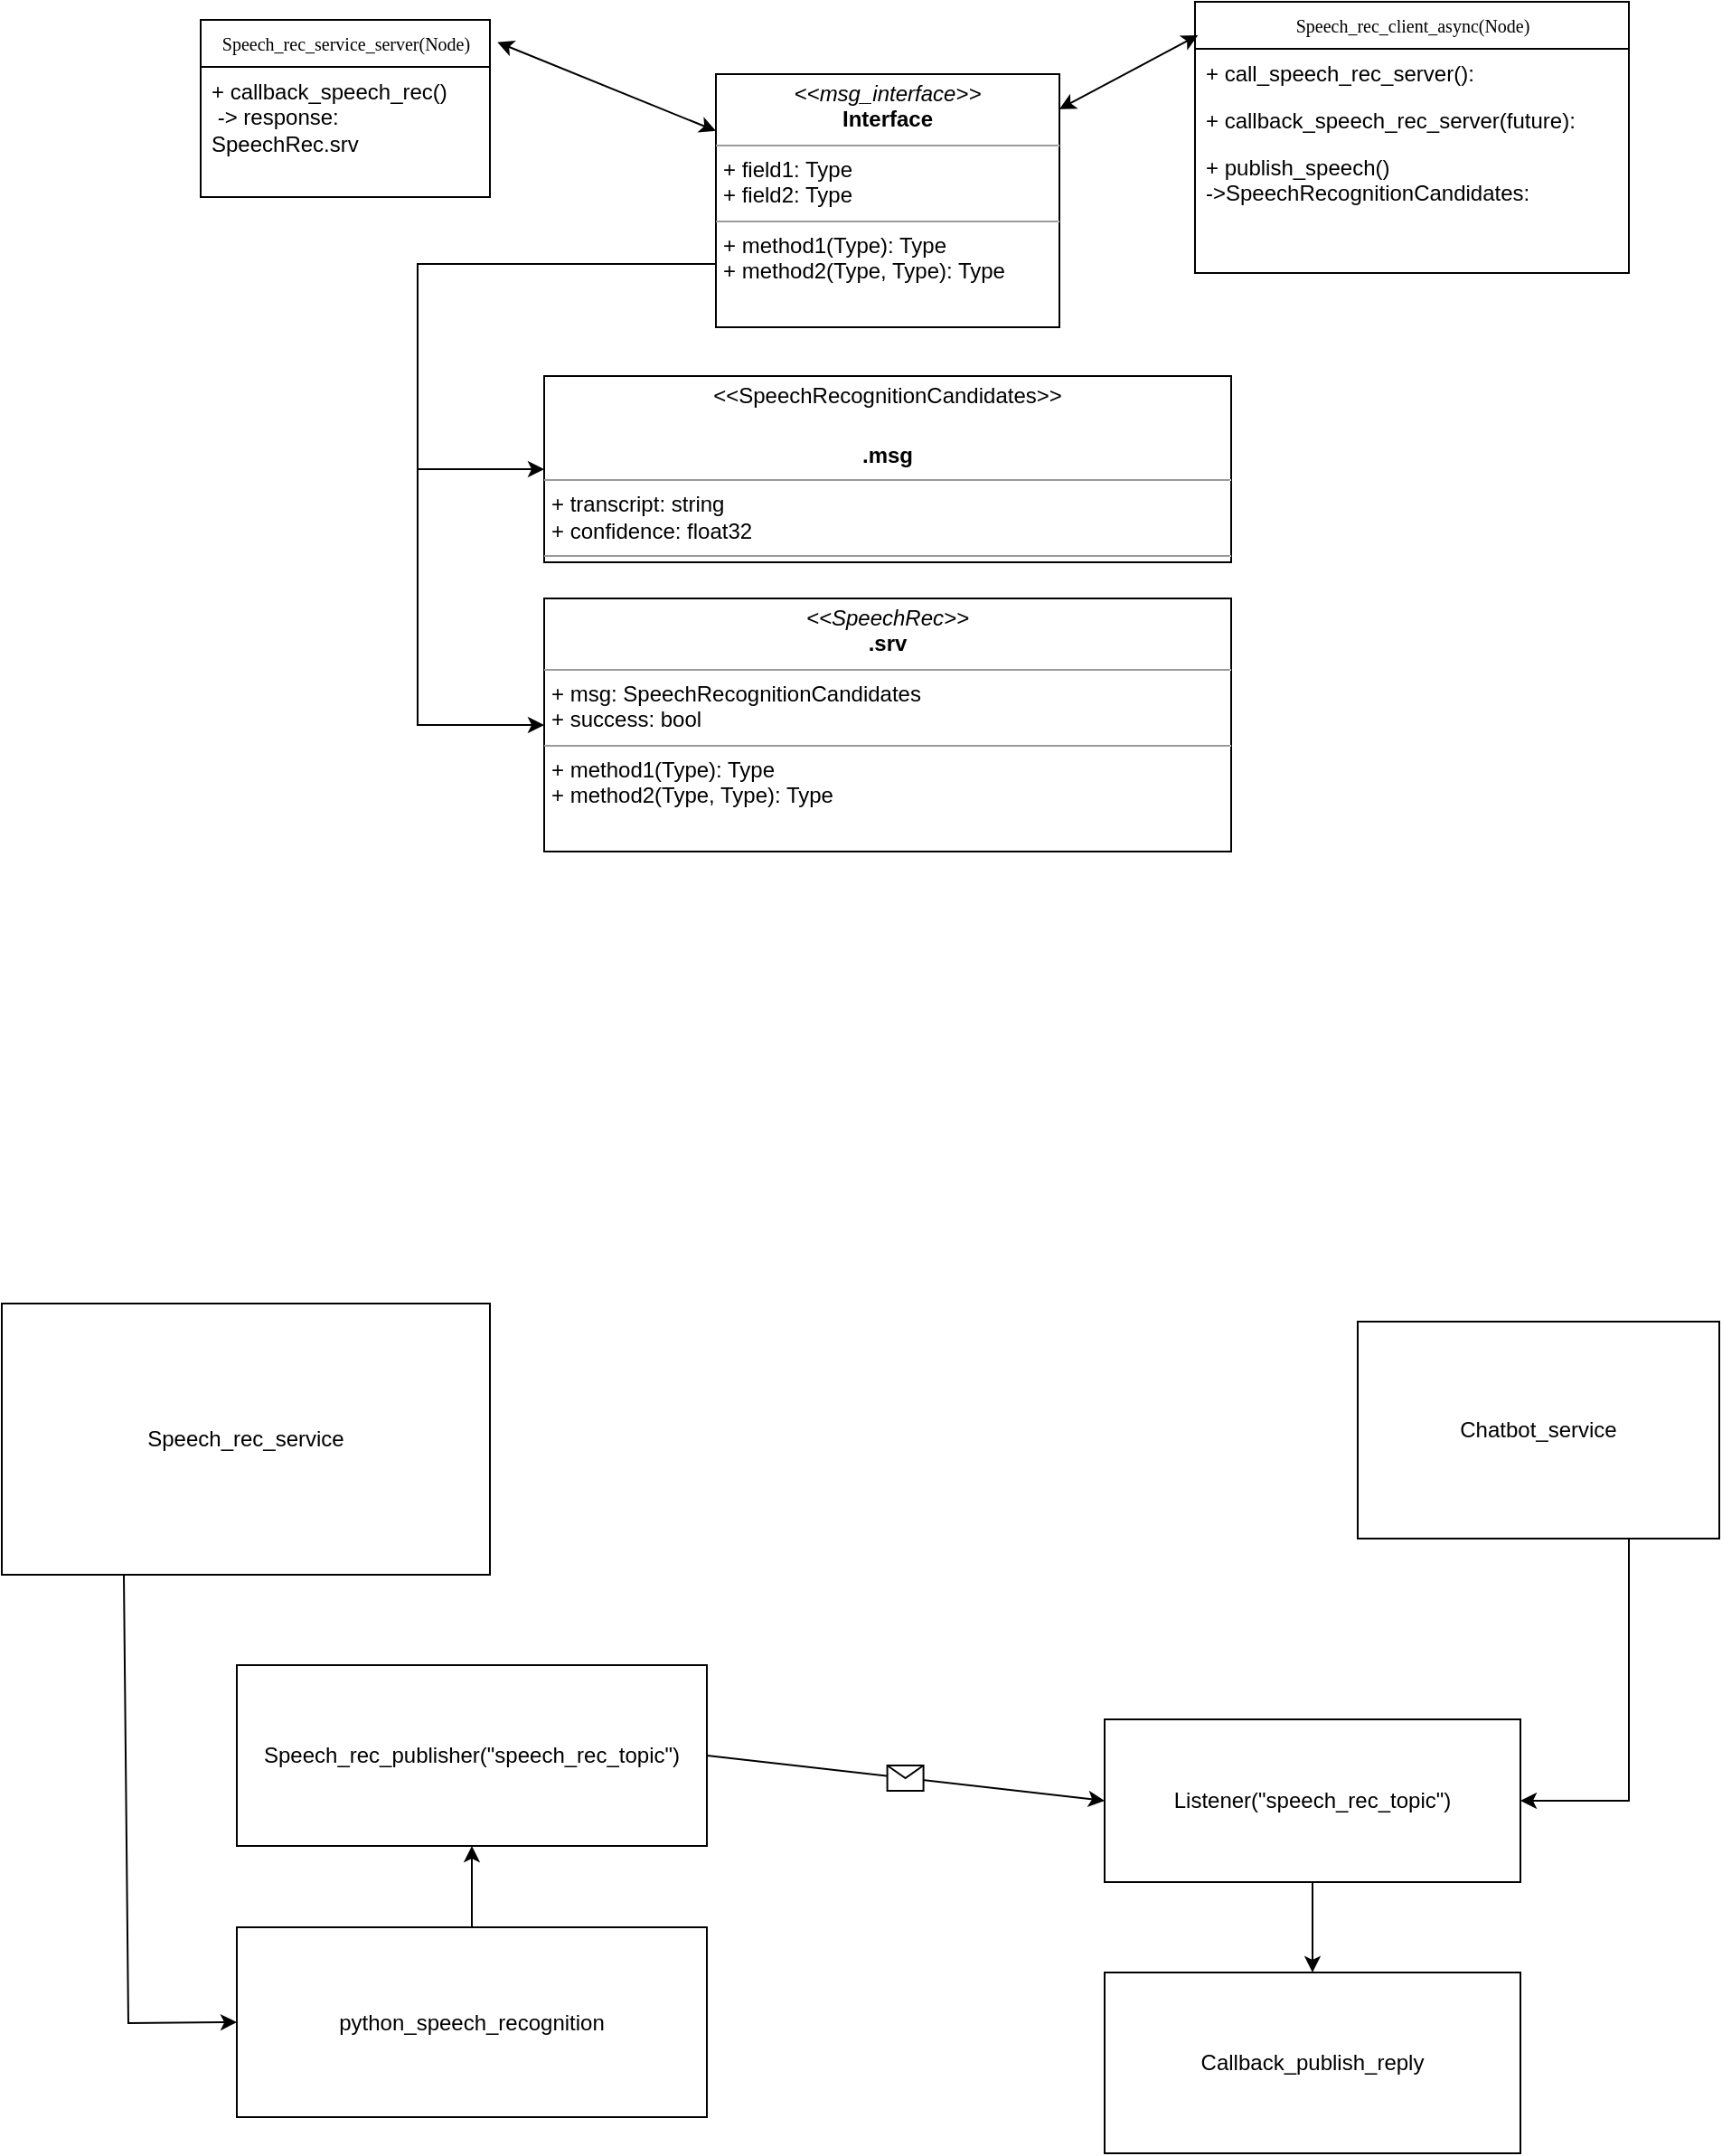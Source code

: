 <mxfile version="21.1.2" type="github">
  <diagram name="Page-1" id="58cdce13-f638-feb5-8d6f-7d28b1aa9fa0">
    <mxGraphModel dx="1259" dy="712" grid="1" gridSize="10" guides="1" tooltips="1" connect="1" arrows="1" fold="1" page="1" pageScale="1" pageWidth="1100" pageHeight="850" background="none" math="0" shadow="0">
      <root>
        <mxCell id="0" />
        <mxCell id="1" parent="0" />
        <mxCell id="oMgfhoWl7ZElJOkDo25w-1" value="Speech_rec_service_server(Node)" style="swimlane;html=1;fontStyle=0;childLayout=stackLayout;horizontal=1;startSize=26;fillColor=none;horizontalStack=0;resizeParent=1;resizeLast=0;collapsible=1;marginBottom=0;swimlaneFillColor=#ffffff;rounded=0;shadow=0;comic=0;labelBackgroundColor=none;strokeWidth=1;fontFamily=Verdana;fontSize=10;align=center;" vertex="1" parent="1">
          <mxGeometry x="190" y="160" width="160" height="98" as="geometry" />
        </mxCell>
        <mxCell id="oMgfhoWl7ZElJOkDo25w-2" value="+ callback_speech_rec()&amp;nbsp; &amp;nbsp; &amp;nbsp;-&amp;gt; response: SpeechRec.srv" style="text;html=1;strokeColor=none;fillColor=none;align=left;verticalAlign=top;spacingLeft=4;spacingRight=4;whiteSpace=wrap;overflow=hidden;rotatable=0;points=[[0,0.5],[1,0.5]];portConstraint=eastwest;" vertex="1" parent="oMgfhoWl7ZElJOkDo25w-1">
          <mxGeometry y="26" width="160" height="72" as="geometry" />
        </mxCell>
        <mxCell id="oMgfhoWl7ZElJOkDo25w-3" value="Speech_rec_client_async(Node)" style="swimlane;html=1;fontStyle=0;childLayout=stackLayout;horizontal=1;startSize=26;fillColor=none;horizontalStack=0;resizeParent=1;resizeLast=0;collapsible=1;marginBottom=0;swimlaneFillColor=#ffffff;rounded=0;shadow=0;comic=0;labelBackgroundColor=none;strokeWidth=1;fontFamily=Verdana;fontSize=10;align=center;" vertex="1" parent="1">
          <mxGeometry x="740" y="150" width="240" height="150" as="geometry" />
        </mxCell>
        <mxCell id="oMgfhoWl7ZElJOkDo25w-4" value="+ call_speech_rec_server():&amp;nbsp;" style="text;html=1;strokeColor=none;fillColor=none;align=left;verticalAlign=top;spacingLeft=4;spacingRight=4;whiteSpace=wrap;overflow=hidden;rotatable=0;points=[[0,0.5],[1,0.5]];portConstraint=eastwest;" vertex="1" parent="oMgfhoWl7ZElJOkDo25w-3">
          <mxGeometry y="26" width="240" height="26" as="geometry" />
        </mxCell>
        <mxCell id="oMgfhoWl7ZElJOkDo25w-5" value="+ callback_speech_rec_server(future):" style="text;html=1;strokeColor=none;fillColor=none;align=left;verticalAlign=top;spacingLeft=4;spacingRight=4;whiteSpace=wrap;overflow=hidden;rotatable=0;points=[[0,0.5],[1,0.5]];portConstraint=eastwest;" vertex="1" parent="oMgfhoWl7ZElJOkDo25w-3">
          <mxGeometry y="52" width="240" height="26" as="geometry" />
        </mxCell>
        <mxCell id="oMgfhoWl7ZElJOkDo25w-6" value="+ publish_speech()&amp;nbsp; &amp;nbsp; &amp;nbsp; &amp;nbsp; &amp;nbsp; &amp;nbsp; &amp;nbsp; &amp;nbsp; &amp;nbsp; &amp;nbsp; &amp;nbsp; &amp;nbsp; &amp;nbsp; &amp;nbsp; &amp;nbsp; &amp;nbsp; &amp;nbsp; &amp;nbsp; &amp;nbsp; -&amp;gt;SpeechRecognitionCandidates:" style="text;html=1;strokeColor=none;fillColor=none;align=left;verticalAlign=top;spacingLeft=4;spacingRight=4;whiteSpace=wrap;overflow=hidden;rotatable=0;points=[[0,0.5],[1,0.5]];portConstraint=eastwest;" vertex="1" parent="oMgfhoWl7ZElJOkDo25w-3">
          <mxGeometry y="78" width="240" height="72" as="geometry" />
        </mxCell>
        <mxCell id="oMgfhoWl7ZElJOkDo25w-7" value="&lt;p style=&quot;margin:0px;margin-top:4px;text-align:center;&quot;&gt;&amp;lt;&amp;lt;SpeechRecognitionCandidates&amp;gt;&amp;gt;&lt;/p&gt;&lt;br&gt;&lt;p style=&quot;margin:0px;margin-top:4px;text-align:center;&quot;&gt;&lt;b&gt;.msg&lt;/b&gt;&lt;/p&gt;&lt;hr size=&quot;1&quot;&gt;&lt;p style=&quot;margin:0px;margin-left:4px;&quot;&gt;+ transcript: string&lt;br&gt;+ confidence: float32&lt;/p&gt;&lt;hr size=&quot;1&quot;&gt;&lt;p style=&quot;margin:0px;margin-left:4px;&quot;&gt;&lt;br&gt;&lt;/p&gt;" style="verticalAlign=top;align=left;overflow=fill;fontSize=12;fontFamily=Helvetica;html=1;rounded=0;shadow=0;comic=0;labelBackgroundColor=none;strokeWidth=1" vertex="1" parent="1">
          <mxGeometry x="380" y="357" width="380" height="103" as="geometry" />
        </mxCell>
        <mxCell id="oMgfhoWl7ZElJOkDo25w-8" value="&lt;p style=&quot;margin:0px;margin-top:4px;text-align:center;&quot;&gt;&lt;i&gt;&amp;lt;&amp;lt;SpeechRec&amp;gt;&amp;gt;&lt;/i&gt;&lt;br&gt;&lt;b&gt;.srv&lt;/b&gt;&lt;/p&gt;&lt;hr size=&quot;1&quot;&gt;&lt;p style=&quot;margin:0px;margin-left:4px;&quot;&gt;+ msg: SpeechRecognitionCandidates&lt;br&gt;+ success: bool&lt;/p&gt;&lt;hr size=&quot;1&quot;&gt;&lt;p style=&quot;margin:0px;margin-left:4px;&quot;&gt;+ method1(Type): Type&lt;br&gt;+ method2(Type, Type): Type&lt;/p&gt;" style="verticalAlign=top;align=left;overflow=fill;fontSize=12;fontFamily=Helvetica;html=1;rounded=0;shadow=0;comic=0;labelBackgroundColor=none;strokeWidth=1" vertex="1" parent="1">
          <mxGeometry x="380" y="480" width="380" height="140" as="geometry" />
        </mxCell>
        <mxCell id="oMgfhoWl7ZElJOkDo25w-9" style="edgeStyle=orthogonalEdgeStyle;rounded=0;orthogonalLoop=1;jettySize=auto;html=1;exitX=0;exitY=0.75;exitDx=0;exitDy=0;entryX=0;entryY=0.5;entryDx=0;entryDy=0;" edge="1" parent="1" source="oMgfhoWl7ZElJOkDo25w-11" target="oMgfhoWl7ZElJOkDo25w-7">
          <mxGeometry relative="1" as="geometry">
            <mxPoint x="310" y="410" as="targetPoint" />
            <Array as="points">
              <mxPoint x="310" y="295" />
              <mxPoint x="310" y="408" />
            </Array>
          </mxGeometry>
        </mxCell>
        <mxCell id="oMgfhoWl7ZElJOkDo25w-10" style="edgeStyle=orthogonalEdgeStyle;rounded=0;orthogonalLoop=1;jettySize=auto;html=1;exitX=0;exitY=0.75;exitDx=0;exitDy=0;entryX=0;entryY=0.5;entryDx=0;entryDy=0;" edge="1" parent="1" source="oMgfhoWl7ZElJOkDo25w-11" target="oMgfhoWl7ZElJOkDo25w-8">
          <mxGeometry relative="1" as="geometry">
            <mxPoint x="310" y="550" as="targetPoint" />
            <Array as="points">
              <mxPoint x="310" y="295" />
              <mxPoint x="310" y="550" />
            </Array>
          </mxGeometry>
        </mxCell>
        <mxCell id="oMgfhoWl7ZElJOkDo25w-11" value="&lt;p style=&quot;margin:0px;margin-top:4px;text-align:center;&quot;&gt;&lt;i&gt;&amp;lt;&amp;lt;msg_interface&amp;gt;&amp;gt;&lt;/i&gt;&lt;br&gt;&lt;b&gt;Interface&lt;/b&gt;&lt;/p&gt;&lt;hr size=&quot;1&quot;&gt;&lt;p style=&quot;margin:0px;margin-left:4px;&quot;&gt;+ field1: Type&lt;br&gt;+ field2: Type&lt;/p&gt;&lt;hr size=&quot;1&quot;&gt;&lt;p style=&quot;margin:0px;margin-left:4px;&quot;&gt;+ method1(Type): Type&lt;br&gt;+ method2(Type, Type): Type&lt;/p&gt;" style="verticalAlign=top;align=left;overflow=fill;fontSize=12;fontFamily=Helvetica;html=1;rounded=0;shadow=0;comic=0;labelBackgroundColor=none;strokeWidth=1" vertex="1" parent="1">
          <mxGeometry x="475" y="190" width="190" height="140" as="geometry" />
        </mxCell>
        <mxCell id="oMgfhoWl7ZElJOkDo25w-12" value="" style="endArrow=classic;startArrow=classic;html=1;rounded=0;entryX=0.007;entryY=0.123;entryDx=0;entryDy=0;entryPerimeter=0;" edge="1" parent="1" source="oMgfhoWl7ZElJOkDo25w-11" target="oMgfhoWl7ZElJOkDo25w-3">
          <mxGeometry width="50" height="50" relative="1" as="geometry">
            <mxPoint x="720" y="250" as="sourcePoint" />
            <mxPoint x="770" y="200" as="targetPoint" />
          </mxGeometry>
        </mxCell>
        <mxCell id="oMgfhoWl7ZElJOkDo25w-13" value="" style="endArrow=classic;startArrow=classic;html=1;rounded=0;exitX=1.026;exitY=0.126;exitDx=0;exitDy=0;exitPerimeter=0;" edge="1" parent="1" source="oMgfhoWl7ZElJOkDo25w-1" target="oMgfhoWl7ZElJOkDo25w-11">
          <mxGeometry width="50" height="50" relative="1" as="geometry">
            <mxPoint x="400" y="220" as="sourcePoint" />
            <mxPoint x="450" y="170" as="targetPoint" />
          </mxGeometry>
        </mxCell>
        <mxCell id="oMgfhoWl7ZElJOkDo25w-14" value="Speech_rec_service" style="rounded=0;whiteSpace=wrap;html=1;" vertex="1" parent="1">
          <mxGeometry x="80" y="870" width="270" height="150" as="geometry" />
        </mxCell>
        <mxCell id="oMgfhoWl7ZElJOkDo25w-15" value="Speech_rec_publisher(&quot;speech_rec_topic&quot;)" style="rounded=0;whiteSpace=wrap;html=1;" vertex="1" parent="1">
          <mxGeometry x="210" y="1070" width="260" height="100" as="geometry" />
        </mxCell>
        <mxCell id="oMgfhoWl7ZElJOkDo25w-16" value="" style="endArrow=classic;html=1;rounded=0;exitX=0.25;exitY=1;exitDx=0;exitDy=0;entryX=0;entryY=0.5;entryDx=0;entryDy=0;" edge="1" parent="1" source="oMgfhoWl7ZElJOkDo25w-14" target="oMgfhoWl7ZElJOkDo25w-25">
          <mxGeometry width="50" height="50" relative="1" as="geometry">
            <mxPoint x="440" y="1190" as="sourcePoint" />
            <mxPoint x="490" y="1140" as="targetPoint" />
            <Array as="points">
              <mxPoint x="150" y="1268" />
            </Array>
          </mxGeometry>
        </mxCell>
        <mxCell id="oMgfhoWl7ZElJOkDo25w-19" style="edgeStyle=orthogonalEdgeStyle;rounded=0;orthogonalLoop=1;jettySize=auto;html=1;exitX=0.75;exitY=1;exitDx=0;exitDy=0;entryX=1;entryY=0.5;entryDx=0;entryDy=0;" edge="1" parent="1" source="oMgfhoWl7ZElJOkDo25w-17" target="oMgfhoWl7ZElJOkDo25w-18">
          <mxGeometry relative="1" as="geometry" />
        </mxCell>
        <mxCell id="oMgfhoWl7ZElJOkDo25w-17" value="Chatbot_service" style="rounded=0;whiteSpace=wrap;html=1;" vertex="1" parent="1">
          <mxGeometry x="830" y="880" width="200" height="120" as="geometry" />
        </mxCell>
        <mxCell id="oMgfhoWl7ZElJOkDo25w-18" value="Listener(&quot;speech_rec_topic&quot;)" style="rounded=0;whiteSpace=wrap;html=1;" vertex="1" parent="1">
          <mxGeometry x="690" y="1100" width="230" height="90" as="geometry" />
        </mxCell>
        <mxCell id="oMgfhoWl7ZElJOkDo25w-21" value="" style="endArrow=classic;html=1;rounded=0;exitX=1;exitY=0.5;exitDx=0;exitDy=0;entryX=0;entryY=0.5;entryDx=0;entryDy=0;" edge="1" parent="1" source="oMgfhoWl7ZElJOkDo25w-15" target="oMgfhoWl7ZElJOkDo25w-18">
          <mxGeometry relative="1" as="geometry">
            <mxPoint x="520" y="1140" as="sourcePoint" />
            <mxPoint x="620" y="1140" as="targetPoint" />
          </mxGeometry>
        </mxCell>
        <mxCell id="oMgfhoWl7ZElJOkDo25w-22" value="" style="shape=message;html=1;outlineConnect=0;" vertex="1" parent="oMgfhoWl7ZElJOkDo25w-21">
          <mxGeometry width="20" height="14" relative="1" as="geometry">
            <mxPoint x="-10" y="-7" as="offset" />
          </mxGeometry>
        </mxCell>
        <mxCell id="oMgfhoWl7ZElJOkDo25w-23" value="Callback_publish_reply" style="rounded=0;whiteSpace=wrap;html=1;" vertex="1" parent="1">
          <mxGeometry x="690" y="1240" width="230" height="100" as="geometry" />
        </mxCell>
        <mxCell id="oMgfhoWl7ZElJOkDo25w-25" value="python_speech_recognition" style="rounded=0;whiteSpace=wrap;html=1;" vertex="1" parent="1">
          <mxGeometry x="210" y="1215" width="260" height="105" as="geometry" />
        </mxCell>
        <mxCell id="oMgfhoWl7ZElJOkDo25w-26" value="" style="endArrow=classic;html=1;rounded=0;exitX=0.5;exitY=0;exitDx=0;exitDy=0;entryX=0.5;entryY=1;entryDx=0;entryDy=0;" edge="1" parent="1" source="oMgfhoWl7ZElJOkDo25w-25" target="oMgfhoWl7ZElJOkDo25w-15">
          <mxGeometry width="50" height="50" relative="1" as="geometry">
            <mxPoint x="350" y="1230" as="sourcePoint" />
            <mxPoint x="400" y="1180" as="targetPoint" />
          </mxGeometry>
        </mxCell>
        <mxCell id="oMgfhoWl7ZElJOkDo25w-27" value="" style="endArrow=classic;html=1;rounded=0;entryX=0.5;entryY=0;entryDx=0;entryDy=0;exitX=0.5;exitY=1;exitDx=0;exitDy=0;" edge="1" parent="1" source="oMgfhoWl7ZElJOkDo25w-18" target="oMgfhoWl7ZElJOkDo25w-23">
          <mxGeometry width="50" height="50" relative="1" as="geometry">
            <mxPoint x="640" y="1250" as="sourcePoint" />
            <mxPoint x="690" y="1200" as="targetPoint" />
          </mxGeometry>
        </mxCell>
      </root>
    </mxGraphModel>
  </diagram>
</mxfile>
